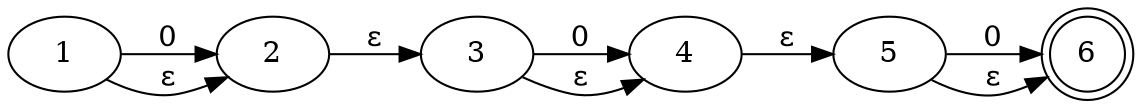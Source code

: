digraph "0?.0?.0?NFA" {
	rankdir=LR
	1 [label=1]
	1 -> 2 [label=0]
	1 -> 2 [label="ε"]
	2 [label=2]
	2 -> 3 [label="ε"]
	3 [label=3]
	3 -> 4 [label=0]
	3 -> 4 [label="ε"]
	4 [label=4]
	4 -> 5 [label="ε"]
	5 [label=5]
	5 -> 6 [label=0]
	5 -> 6 [label="ε"]
	6 [label=6 shape=doublecircle]
}
